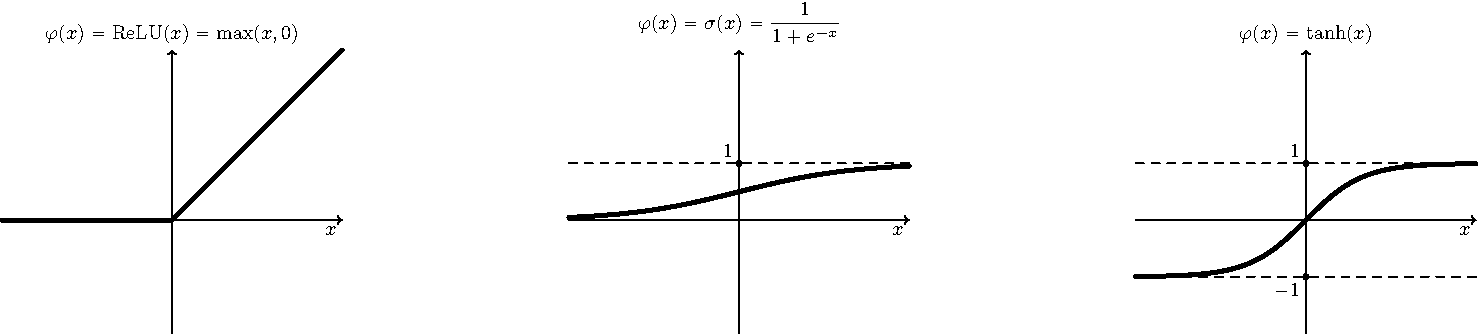 unitsize(1cm);
import graph;

defaultpen(fontsize(10pt));

typedef real func(real);

real relu(real x) {
    return max(x, 0);
}

real sigmoid(real x) {
    return 1 / (1+ exp(-x));
}

int xLen = 3;
int yLen = 3;

void drawAct(func a, string yLabel, pair o=(0,0), pen p=black, int[] asym={}) {
    path xax = (-xLen,0) -- (xLen,0);
    path yax = (0,-2) -- (0,yLen);

    draw(shift(o) * xax, arrow=Arrow(TeXHead), L=Label("$x$", position=EndPoint, align=S+W));
    draw(shift(o) * yax, arrow=Arrow(TeXHead), L=Label("$\varphi(x)=" + yLabel + "$", position=EndPoint));

    real n = 1;
    draw(shift(o) * xscale(1/n) * graph(a, -n*xLen, n*xLen), p + linewidth(2pt));

    for (int i = 0; i < asym.length; ++i) {
        int ya = asym[i];
        path as = (-xLen, ya) -- (xLen, ya);
        as = shift(o) * as;
        draw(as, dashed);
        pair align = (ya > 0) ? (N+W) : (S+W);
        Label L = Label("$" + ((string) ya) + "$", align=align);
        dot(shift(o) * (0, ya), L=L);
    }
}

drawAct(relu, "\textrm{ReLU}(x) = \max(x,0)");
drawAct(sigmoid, "\sigma(x) = \displaystyle \frac{1}{1+e^{-x}}", o=(10, 0), asym=new int[] {1});
drawAct(tanh, "\tanh(x)", o=(20, 0), asym=new int[] {1, -1});
